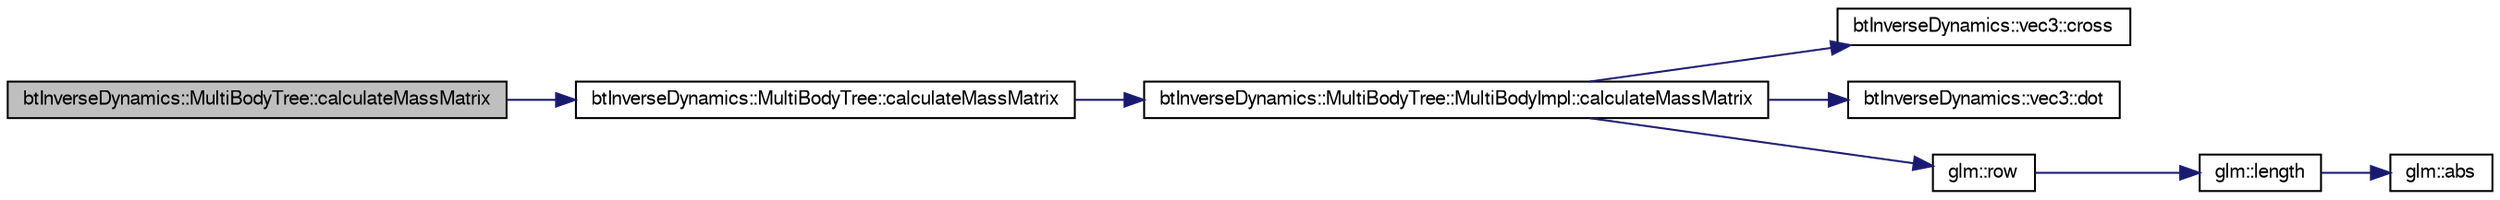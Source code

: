 digraph G
{
  bgcolor="transparent";
  edge [fontname="FreeSans",fontsize=10,labelfontname="FreeSans",labelfontsize=10];
  node [fontname="FreeSans",fontsize=10,shape=record];
  rankdir=LR;
  Node1 [label="btInverseDynamics::MultiBodyTree::calculateMassMatrix",height=0.2,width=0.4,color="black", fillcolor="grey75", style="filled" fontcolor="black"];
  Node1 -> Node2 [color="midnightblue",fontsize=10,style="solid"];
  Node2 [label="btInverseDynamics::MultiBodyTree::calculateMassMatrix",height=0.2,width=0.4,color="black",URL="$classbt_inverse_dynamics_1_1_multi_body_tree.html#0a767d639bb90ad3b1cb529eb26baa75"];
  Node2 -> Node3 [color="midnightblue",fontsize=10,style="solid"];
  Node3 [label="btInverseDynamics::MultiBodyTree::MultiBodyImpl::calculateMassMatrix",height=0.2,width=0.4,color="black",URL="$classbt_inverse_dynamics_1_1_multi_body_tree_1_1_multi_body_impl.html#6e4b376b92377b3350d4ebfd94652a0f"];
  Node3 -> Node4 [color="midnightblue",fontsize=10,style="solid"];
  Node4 [label="btInverseDynamics::vec3::cross",height=0.2,width=0.4,color="black",URL="$classbt_inverse_dynamics_1_1vec3.html#8b7c85249b7140506c6652b3a1d9934e"];
  Node3 -> Node5 [color="midnightblue",fontsize=10,style="solid"];
  Node5 [label="btInverseDynamics::vec3::dot",height=0.2,width=0.4,color="black",URL="$classbt_inverse_dynamics_1_1vec3.html#2f7c586c9b43e5167f0ebba4dab7e3de"];
  Node3 -> Node6 [color="midnightblue",fontsize=10,style="solid"];
  Node6 [label="glm::row",height=0.2,width=0.4,color="black",URL="$group__gtc__matrix__access.html#g4409b9c0604f3ed3e6f116b6680eae44"];
  Node6 -> Node7 [color="midnightblue",fontsize=10,style="solid"];
  Node7 [label="glm::length",height=0.2,width=0.4,color="black",URL="$group__core__func__geometric.html#gd73a94d9c967e619e670156356e93b7e"];
  Node7 -> Node8 [color="midnightblue",fontsize=10,style="solid"];
  Node8 [label="glm::abs",height=0.2,width=0.4,color="black",URL="$group__core__func__common.html#gab4b95b47f2918ce6e7ac279a0ba27c1"];
}
